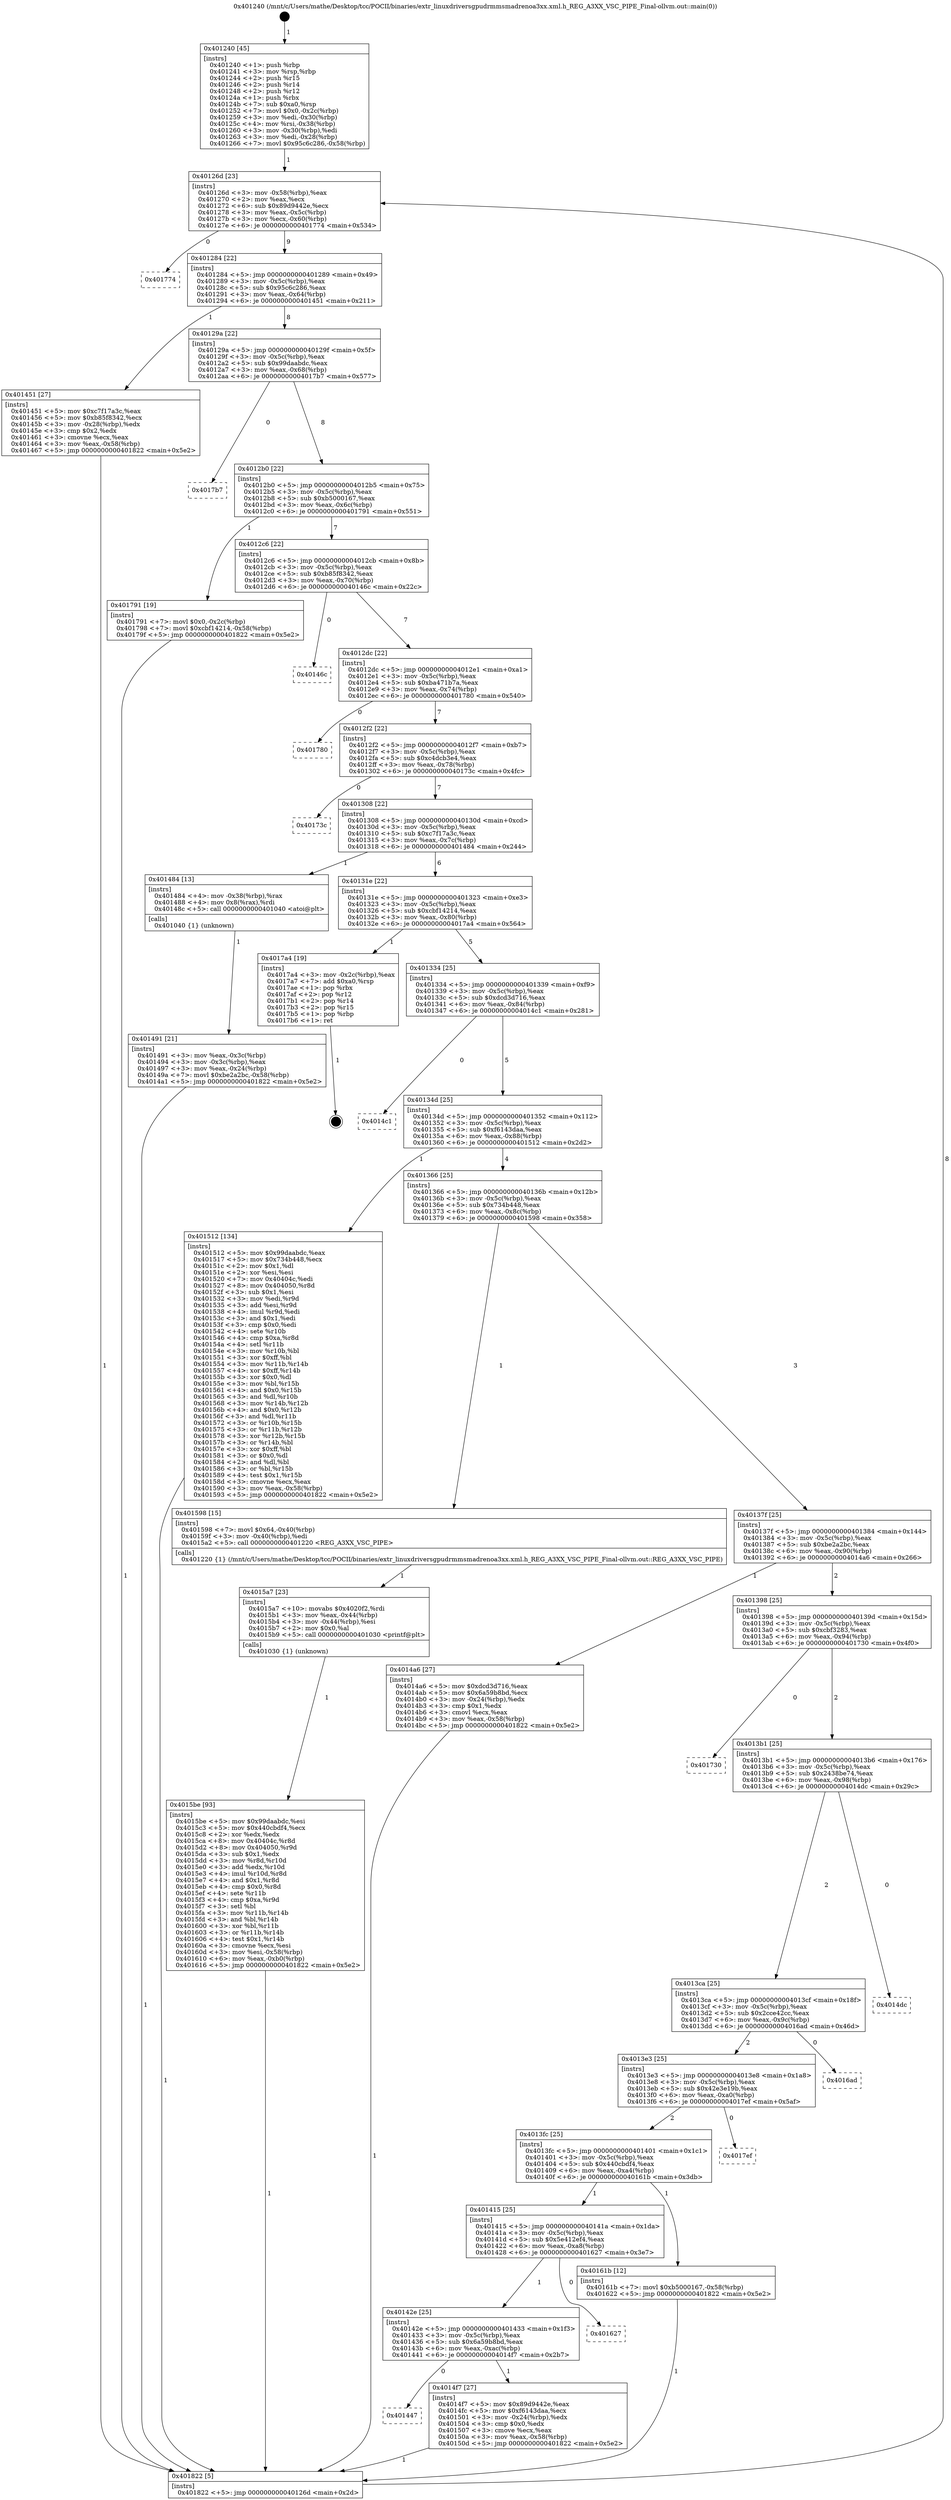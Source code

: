 digraph "0x401240" {
  label = "0x401240 (/mnt/c/Users/mathe/Desktop/tcc/POCII/binaries/extr_linuxdriversgpudrmmsmadrenoa3xx.xml.h_REG_A3XX_VSC_PIPE_Final-ollvm.out::main(0))"
  labelloc = "t"
  node[shape=record]

  Entry [label="",width=0.3,height=0.3,shape=circle,fillcolor=black,style=filled]
  "0x40126d" [label="{
     0x40126d [23]\l
     | [instrs]\l
     &nbsp;&nbsp;0x40126d \<+3\>: mov -0x58(%rbp),%eax\l
     &nbsp;&nbsp;0x401270 \<+2\>: mov %eax,%ecx\l
     &nbsp;&nbsp;0x401272 \<+6\>: sub $0x89d9442e,%ecx\l
     &nbsp;&nbsp;0x401278 \<+3\>: mov %eax,-0x5c(%rbp)\l
     &nbsp;&nbsp;0x40127b \<+3\>: mov %ecx,-0x60(%rbp)\l
     &nbsp;&nbsp;0x40127e \<+6\>: je 0000000000401774 \<main+0x534\>\l
  }"]
  "0x401774" [label="{
     0x401774\l
  }", style=dashed]
  "0x401284" [label="{
     0x401284 [22]\l
     | [instrs]\l
     &nbsp;&nbsp;0x401284 \<+5\>: jmp 0000000000401289 \<main+0x49\>\l
     &nbsp;&nbsp;0x401289 \<+3\>: mov -0x5c(%rbp),%eax\l
     &nbsp;&nbsp;0x40128c \<+5\>: sub $0x95c6c286,%eax\l
     &nbsp;&nbsp;0x401291 \<+3\>: mov %eax,-0x64(%rbp)\l
     &nbsp;&nbsp;0x401294 \<+6\>: je 0000000000401451 \<main+0x211\>\l
  }"]
  Exit [label="",width=0.3,height=0.3,shape=circle,fillcolor=black,style=filled,peripheries=2]
  "0x401451" [label="{
     0x401451 [27]\l
     | [instrs]\l
     &nbsp;&nbsp;0x401451 \<+5\>: mov $0xc7f17a3c,%eax\l
     &nbsp;&nbsp;0x401456 \<+5\>: mov $0xb85f8342,%ecx\l
     &nbsp;&nbsp;0x40145b \<+3\>: mov -0x28(%rbp),%edx\l
     &nbsp;&nbsp;0x40145e \<+3\>: cmp $0x2,%edx\l
     &nbsp;&nbsp;0x401461 \<+3\>: cmovne %ecx,%eax\l
     &nbsp;&nbsp;0x401464 \<+3\>: mov %eax,-0x58(%rbp)\l
     &nbsp;&nbsp;0x401467 \<+5\>: jmp 0000000000401822 \<main+0x5e2\>\l
  }"]
  "0x40129a" [label="{
     0x40129a [22]\l
     | [instrs]\l
     &nbsp;&nbsp;0x40129a \<+5\>: jmp 000000000040129f \<main+0x5f\>\l
     &nbsp;&nbsp;0x40129f \<+3\>: mov -0x5c(%rbp),%eax\l
     &nbsp;&nbsp;0x4012a2 \<+5\>: sub $0x99daabdc,%eax\l
     &nbsp;&nbsp;0x4012a7 \<+3\>: mov %eax,-0x68(%rbp)\l
     &nbsp;&nbsp;0x4012aa \<+6\>: je 00000000004017b7 \<main+0x577\>\l
  }"]
  "0x401822" [label="{
     0x401822 [5]\l
     | [instrs]\l
     &nbsp;&nbsp;0x401822 \<+5\>: jmp 000000000040126d \<main+0x2d\>\l
  }"]
  "0x401240" [label="{
     0x401240 [45]\l
     | [instrs]\l
     &nbsp;&nbsp;0x401240 \<+1\>: push %rbp\l
     &nbsp;&nbsp;0x401241 \<+3\>: mov %rsp,%rbp\l
     &nbsp;&nbsp;0x401244 \<+2\>: push %r15\l
     &nbsp;&nbsp;0x401246 \<+2\>: push %r14\l
     &nbsp;&nbsp;0x401248 \<+2\>: push %r12\l
     &nbsp;&nbsp;0x40124a \<+1\>: push %rbx\l
     &nbsp;&nbsp;0x40124b \<+7\>: sub $0xa0,%rsp\l
     &nbsp;&nbsp;0x401252 \<+7\>: movl $0x0,-0x2c(%rbp)\l
     &nbsp;&nbsp;0x401259 \<+3\>: mov %edi,-0x30(%rbp)\l
     &nbsp;&nbsp;0x40125c \<+4\>: mov %rsi,-0x38(%rbp)\l
     &nbsp;&nbsp;0x401260 \<+3\>: mov -0x30(%rbp),%edi\l
     &nbsp;&nbsp;0x401263 \<+3\>: mov %edi,-0x28(%rbp)\l
     &nbsp;&nbsp;0x401266 \<+7\>: movl $0x95c6c286,-0x58(%rbp)\l
  }"]
  "0x4015be" [label="{
     0x4015be [93]\l
     | [instrs]\l
     &nbsp;&nbsp;0x4015be \<+5\>: mov $0x99daabdc,%esi\l
     &nbsp;&nbsp;0x4015c3 \<+5\>: mov $0x440cbdf4,%ecx\l
     &nbsp;&nbsp;0x4015c8 \<+2\>: xor %edx,%edx\l
     &nbsp;&nbsp;0x4015ca \<+8\>: mov 0x40404c,%r8d\l
     &nbsp;&nbsp;0x4015d2 \<+8\>: mov 0x404050,%r9d\l
     &nbsp;&nbsp;0x4015da \<+3\>: sub $0x1,%edx\l
     &nbsp;&nbsp;0x4015dd \<+3\>: mov %r8d,%r10d\l
     &nbsp;&nbsp;0x4015e0 \<+3\>: add %edx,%r10d\l
     &nbsp;&nbsp;0x4015e3 \<+4\>: imul %r10d,%r8d\l
     &nbsp;&nbsp;0x4015e7 \<+4\>: and $0x1,%r8d\l
     &nbsp;&nbsp;0x4015eb \<+4\>: cmp $0x0,%r8d\l
     &nbsp;&nbsp;0x4015ef \<+4\>: sete %r11b\l
     &nbsp;&nbsp;0x4015f3 \<+4\>: cmp $0xa,%r9d\l
     &nbsp;&nbsp;0x4015f7 \<+3\>: setl %bl\l
     &nbsp;&nbsp;0x4015fa \<+3\>: mov %r11b,%r14b\l
     &nbsp;&nbsp;0x4015fd \<+3\>: and %bl,%r14b\l
     &nbsp;&nbsp;0x401600 \<+3\>: xor %bl,%r11b\l
     &nbsp;&nbsp;0x401603 \<+3\>: or %r11b,%r14b\l
     &nbsp;&nbsp;0x401606 \<+4\>: test $0x1,%r14b\l
     &nbsp;&nbsp;0x40160a \<+3\>: cmovne %ecx,%esi\l
     &nbsp;&nbsp;0x40160d \<+3\>: mov %esi,-0x58(%rbp)\l
     &nbsp;&nbsp;0x401610 \<+6\>: mov %eax,-0xb0(%rbp)\l
     &nbsp;&nbsp;0x401616 \<+5\>: jmp 0000000000401822 \<main+0x5e2\>\l
  }"]
  "0x4017b7" [label="{
     0x4017b7\l
  }", style=dashed]
  "0x4012b0" [label="{
     0x4012b0 [22]\l
     | [instrs]\l
     &nbsp;&nbsp;0x4012b0 \<+5\>: jmp 00000000004012b5 \<main+0x75\>\l
     &nbsp;&nbsp;0x4012b5 \<+3\>: mov -0x5c(%rbp),%eax\l
     &nbsp;&nbsp;0x4012b8 \<+5\>: sub $0xb5000167,%eax\l
     &nbsp;&nbsp;0x4012bd \<+3\>: mov %eax,-0x6c(%rbp)\l
     &nbsp;&nbsp;0x4012c0 \<+6\>: je 0000000000401791 \<main+0x551\>\l
  }"]
  "0x4015a7" [label="{
     0x4015a7 [23]\l
     | [instrs]\l
     &nbsp;&nbsp;0x4015a7 \<+10\>: movabs $0x4020f2,%rdi\l
     &nbsp;&nbsp;0x4015b1 \<+3\>: mov %eax,-0x44(%rbp)\l
     &nbsp;&nbsp;0x4015b4 \<+3\>: mov -0x44(%rbp),%esi\l
     &nbsp;&nbsp;0x4015b7 \<+2\>: mov $0x0,%al\l
     &nbsp;&nbsp;0x4015b9 \<+5\>: call 0000000000401030 \<printf@plt\>\l
     | [calls]\l
     &nbsp;&nbsp;0x401030 \{1\} (unknown)\l
  }"]
  "0x401791" [label="{
     0x401791 [19]\l
     | [instrs]\l
     &nbsp;&nbsp;0x401791 \<+7\>: movl $0x0,-0x2c(%rbp)\l
     &nbsp;&nbsp;0x401798 \<+7\>: movl $0xcbf14214,-0x58(%rbp)\l
     &nbsp;&nbsp;0x40179f \<+5\>: jmp 0000000000401822 \<main+0x5e2\>\l
  }"]
  "0x4012c6" [label="{
     0x4012c6 [22]\l
     | [instrs]\l
     &nbsp;&nbsp;0x4012c6 \<+5\>: jmp 00000000004012cb \<main+0x8b\>\l
     &nbsp;&nbsp;0x4012cb \<+3\>: mov -0x5c(%rbp),%eax\l
     &nbsp;&nbsp;0x4012ce \<+5\>: sub $0xb85f8342,%eax\l
     &nbsp;&nbsp;0x4012d3 \<+3\>: mov %eax,-0x70(%rbp)\l
     &nbsp;&nbsp;0x4012d6 \<+6\>: je 000000000040146c \<main+0x22c\>\l
  }"]
  "0x401447" [label="{
     0x401447\l
  }", style=dashed]
  "0x40146c" [label="{
     0x40146c\l
  }", style=dashed]
  "0x4012dc" [label="{
     0x4012dc [22]\l
     | [instrs]\l
     &nbsp;&nbsp;0x4012dc \<+5\>: jmp 00000000004012e1 \<main+0xa1\>\l
     &nbsp;&nbsp;0x4012e1 \<+3\>: mov -0x5c(%rbp),%eax\l
     &nbsp;&nbsp;0x4012e4 \<+5\>: sub $0xba471b7a,%eax\l
     &nbsp;&nbsp;0x4012e9 \<+3\>: mov %eax,-0x74(%rbp)\l
     &nbsp;&nbsp;0x4012ec \<+6\>: je 0000000000401780 \<main+0x540\>\l
  }"]
  "0x4014f7" [label="{
     0x4014f7 [27]\l
     | [instrs]\l
     &nbsp;&nbsp;0x4014f7 \<+5\>: mov $0x89d9442e,%eax\l
     &nbsp;&nbsp;0x4014fc \<+5\>: mov $0xf6143daa,%ecx\l
     &nbsp;&nbsp;0x401501 \<+3\>: mov -0x24(%rbp),%edx\l
     &nbsp;&nbsp;0x401504 \<+3\>: cmp $0x0,%edx\l
     &nbsp;&nbsp;0x401507 \<+3\>: cmove %ecx,%eax\l
     &nbsp;&nbsp;0x40150a \<+3\>: mov %eax,-0x58(%rbp)\l
     &nbsp;&nbsp;0x40150d \<+5\>: jmp 0000000000401822 \<main+0x5e2\>\l
  }"]
  "0x401780" [label="{
     0x401780\l
  }", style=dashed]
  "0x4012f2" [label="{
     0x4012f2 [22]\l
     | [instrs]\l
     &nbsp;&nbsp;0x4012f2 \<+5\>: jmp 00000000004012f7 \<main+0xb7\>\l
     &nbsp;&nbsp;0x4012f7 \<+3\>: mov -0x5c(%rbp),%eax\l
     &nbsp;&nbsp;0x4012fa \<+5\>: sub $0xc4dcb3e4,%eax\l
     &nbsp;&nbsp;0x4012ff \<+3\>: mov %eax,-0x78(%rbp)\l
     &nbsp;&nbsp;0x401302 \<+6\>: je 000000000040173c \<main+0x4fc\>\l
  }"]
  "0x40142e" [label="{
     0x40142e [25]\l
     | [instrs]\l
     &nbsp;&nbsp;0x40142e \<+5\>: jmp 0000000000401433 \<main+0x1f3\>\l
     &nbsp;&nbsp;0x401433 \<+3\>: mov -0x5c(%rbp),%eax\l
     &nbsp;&nbsp;0x401436 \<+5\>: sub $0x6a59b8bd,%eax\l
     &nbsp;&nbsp;0x40143b \<+6\>: mov %eax,-0xac(%rbp)\l
     &nbsp;&nbsp;0x401441 \<+6\>: je 00000000004014f7 \<main+0x2b7\>\l
  }"]
  "0x40173c" [label="{
     0x40173c\l
  }", style=dashed]
  "0x401308" [label="{
     0x401308 [22]\l
     | [instrs]\l
     &nbsp;&nbsp;0x401308 \<+5\>: jmp 000000000040130d \<main+0xcd\>\l
     &nbsp;&nbsp;0x40130d \<+3\>: mov -0x5c(%rbp),%eax\l
     &nbsp;&nbsp;0x401310 \<+5\>: sub $0xc7f17a3c,%eax\l
     &nbsp;&nbsp;0x401315 \<+3\>: mov %eax,-0x7c(%rbp)\l
     &nbsp;&nbsp;0x401318 \<+6\>: je 0000000000401484 \<main+0x244\>\l
  }"]
  "0x401627" [label="{
     0x401627\l
  }", style=dashed]
  "0x401484" [label="{
     0x401484 [13]\l
     | [instrs]\l
     &nbsp;&nbsp;0x401484 \<+4\>: mov -0x38(%rbp),%rax\l
     &nbsp;&nbsp;0x401488 \<+4\>: mov 0x8(%rax),%rdi\l
     &nbsp;&nbsp;0x40148c \<+5\>: call 0000000000401040 \<atoi@plt\>\l
     | [calls]\l
     &nbsp;&nbsp;0x401040 \{1\} (unknown)\l
  }"]
  "0x40131e" [label="{
     0x40131e [22]\l
     | [instrs]\l
     &nbsp;&nbsp;0x40131e \<+5\>: jmp 0000000000401323 \<main+0xe3\>\l
     &nbsp;&nbsp;0x401323 \<+3\>: mov -0x5c(%rbp),%eax\l
     &nbsp;&nbsp;0x401326 \<+5\>: sub $0xcbf14214,%eax\l
     &nbsp;&nbsp;0x40132b \<+3\>: mov %eax,-0x80(%rbp)\l
     &nbsp;&nbsp;0x40132e \<+6\>: je 00000000004017a4 \<main+0x564\>\l
  }"]
  "0x401491" [label="{
     0x401491 [21]\l
     | [instrs]\l
     &nbsp;&nbsp;0x401491 \<+3\>: mov %eax,-0x3c(%rbp)\l
     &nbsp;&nbsp;0x401494 \<+3\>: mov -0x3c(%rbp),%eax\l
     &nbsp;&nbsp;0x401497 \<+3\>: mov %eax,-0x24(%rbp)\l
     &nbsp;&nbsp;0x40149a \<+7\>: movl $0xbe2a2bc,-0x58(%rbp)\l
     &nbsp;&nbsp;0x4014a1 \<+5\>: jmp 0000000000401822 \<main+0x5e2\>\l
  }"]
  "0x401415" [label="{
     0x401415 [25]\l
     | [instrs]\l
     &nbsp;&nbsp;0x401415 \<+5\>: jmp 000000000040141a \<main+0x1da\>\l
     &nbsp;&nbsp;0x40141a \<+3\>: mov -0x5c(%rbp),%eax\l
     &nbsp;&nbsp;0x40141d \<+5\>: sub $0x5e412ef4,%eax\l
     &nbsp;&nbsp;0x401422 \<+6\>: mov %eax,-0xa8(%rbp)\l
     &nbsp;&nbsp;0x401428 \<+6\>: je 0000000000401627 \<main+0x3e7\>\l
  }"]
  "0x4017a4" [label="{
     0x4017a4 [19]\l
     | [instrs]\l
     &nbsp;&nbsp;0x4017a4 \<+3\>: mov -0x2c(%rbp),%eax\l
     &nbsp;&nbsp;0x4017a7 \<+7\>: add $0xa0,%rsp\l
     &nbsp;&nbsp;0x4017ae \<+1\>: pop %rbx\l
     &nbsp;&nbsp;0x4017af \<+2\>: pop %r12\l
     &nbsp;&nbsp;0x4017b1 \<+2\>: pop %r14\l
     &nbsp;&nbsp;0x4017b3 \<+2\>: pop %r15\l
     &nbsp;&nbsp;0x4017b5 \<+1\>: pop %rbp\l
     &nbsp;&nbsp;0x4017b6 \<+1\>: ret\l
  }"]
  "0x401334" [label="{
     0x401334 [25]\l
     | [instrs]\l
     &nbsp;&nbsp;0x401334 \<+5\>: jmp 0000000000401339 \<main+0xf9\>\l
     &nbsp;&nbsp;0x401339 \<+3\>: mov -0x5c(%rbp),%eax\l
     &nbsp;&nbsp;0x40133c \<+5\>: sub $0xdcd3d716,%eax\l
     &nbsp;&nbsp;0x401341 \<+6\>: mov %eax,-0x84(%rbp)\l
     &nbsp;&nbsp;0x401347 \<+6\>: je 00000000004014c1 \<main+0x281\>\l
  }"]
  "0x40161b" [label="{
     0x40161b [12]\l
     | [instrs]\l
     &nbsp;&nbsp;0x40161b \<+7\>: movl $0xb5000167,-0x58(%rbp)\l
     &nbsp;&nbsp;0x401622 \<+5\>: jmp 0000000000401822 \<main+0x5e2\>\l
  }"]
  "0x4014c1" [label="{
     0x4014c1\l
  }", style=dashed]
  "0x40134d" [label="{
     0x40134d [25]\l
     | [instrs]\l
     &nbsp;&nbsp;0x40134d \<+5\>: jmp 0000000000401352 \<main+0x112\>\l
     &nbsp;&nbsp;0x401352 \<+3\>: mov -0x5c(%rbp),%eax\l
     &nbsp;&nbsp;0x401355 \<+5\>: sub $0xf6143daa,%eax\l
     &nbsp;&nbsp;0x40135a \<+6\>: mov %eax,-0x88(%rbp)\l
     &nbsp;&nbsp;0x401360 \<+6\>: je 0000000000401512 \<main+0x2d2\>\l
  }"]
  "0x4013fc" [label="{
     0x4013fc [25]\l
     | [instrs]\l
     &nbsp;&nbsp;0x4013fc \<+5\>: jmp 0000000000401401 \<main+0x1c1\>\l
     &nbsp;&nbsp;0x401401 \<+3\>: mov -0x5c(%rbp),%eax\l
     &nbsp;&nbsp;0x401404 \<+5\>: sub $0x440cbdf4,%eax\l
     &nbsp;&nbsp;0x401409 \<+6\>: mov %eax,-0xa4(%rbp)\l
     &nbsp;&nbsp;0x40140f \<+6\>: je 000000000040161b \<main+0x3db\>\l
  }"]
  "0x401512" [label="{
     0x401512 [134]\l
     | [instrs]\l
     &nbsp;&nbsp;0x401512 \<+5\>: mov $0x99daabdc,%eax\l
     &nbsp;&nbsp;0x401517 \<+5\>: mov $0x734b448,%ecx\l
     &nbsp;&nbsp;0x40151c \<+2\>: mov $0x1,%dl\l
     &nbsp;&nbsp;0x40151e \<+2\>: xor %esi,%esi\l
     &nbsp;&nbsp;0x401520 \<+7\>: mov 0x40404c,%edi\l
     &nbsp;&nbsp;0x401527 \<+8\>: mov 0x404050,%r8d\l
     &nbsp;&nbsp;0x40152f \<+3\>: sub $0x1,%esi\l
     &nbsp;&nbsp;0x401532 \<+3\>: mov %edi,%r9d\l
     &nbsp;&nbsp;0x401535 \<+3\>: add %esi,%r9d\l
     &nbsp;&nbsp;0x401538 \<+4\>: imul %r9d,%edi\l
     &nbsp;&nbsp;0x40153c \<+3\>: and $0x1,%edi\l
     &nbsp;&nbsp;0x40153f \<+3\>: cmp $0x0,%edi\l
     &nbsp;&nbsp;0x401542 \<+4\>: sete %r10b\l
     &nbsp;&nbsp;0x401546 \<+4\>: cmp $0xa,%r8d\l
     &nbsp;&nbsp;0x40154a \<+4\>: setl %r11b\l
     &nbsp;&nbsp;0x40154e \<+3\>: mov %r10b,%bl\l
     &nbsp;&nbsp;0x401551 \<+3\>: xor $0xff,%bl\l
     &nbsp;&nbsp;0x401554 \<+3\>: mov %r11b,%r14b\l
     &nbsp;&nbsp;0x401557 \<+4\>: xor $0xff,%r14b\l
     &nbsp;&nbsp;0x40155b \<+3\>: xor $0x0,%dl\l
     &nbsp;&nbsp;0x40155e \<+3\>: mov %bl,%r15b\l
     &nbsp;&nbsp;0x401561 \<+4\>: and $0x0,%r15b\l
     &nbsp;&nbsp;0x401565 \<+3\>: and %dl,%r10b\l
     &nbsp;&nbsp;0x401568 \<+3\>: mov %r14b,%r12b\l
     &nbsp;&nbsp;0x40156b \<+4\>: and $0x0,%r12b\l
     &nbsp;&nbsp;0x40156f \<+3\>: and %dl,%r11b\l
     &nbsp;&nbsp;0x401572 \<+3\>: or %r10b,%r15b\l
     &nbsp;&nbsp;0x401575 \<+3\>: or %r11b,%r12b\l
     &nbsp;&nbsp;0x401578 \<+3\>: xor %r12b,%r15b\l
     &nbsp;&nbsp;0x40157b \<+3\>: or %r14b,%bl\l
     &nbsp;&nbsp;0x40157e \<+3\>: xor $0xff,%bl\l
     &nbsp;&nbsp;0x401581 \<+3\>: or $0x0,%dl\l
     &nbsp;&nbsp;0x401584 \<+2\>: and %dl,%bl\l
     &nbsp;&nbsp;0x401586 \<+3\>: or %bl,%r15b\l
     &nbsp;&nbsp;0x401589 \<+4\>: test $0x1,%r15b\l
     &nbsp;&nbsp;0x40158d \<+3\>: cmovne %ecx,%eax\l
     &nbsp;&nbsp;0x401590 \<+3\>: mov %eax,-0x58(%rbp)\l
     &nbsp;&nbsp;0x401593 \<+5\>: jmp 0000000000401822 \<main+0x5e2\>\l
  }"]
  "0x401366" [label="{
     0x401366 [25]\l
     | [instrs]\l
     &nbsp;&nbsp;0x401366 \<+5\>: jmp 000000000040136b \<main+0x12b\>\l
     &nbsp;&nbsp;0x40136b \<+3\>: mov -0x5c(%rbp),%eax\l
     &nbsp;&nbsp;0x40136e \<+5\>: sub $0x734b448,%eax\l
     &nbsp;&nbsp;0x401373 \<+6\>: mov %eax,-0x8c(%rbp)\l
     &nbsp;&nbsp;0x401379 \<+6\>: je 0000000000401598 \<main+0x358\>\l
  }"]
  "0x4017ef" [label="{
     0x4017ef\l
  }", style=dashed]
  "0x401598" [label="{
     0x401598 [15]\l
     | [instrs]\l
     &nbsp;&nbsp;0x401598 \<+7\>: movl $0x64,-0x40(%rbp)\l
     &nbsp;&nbsp;0x40159f \<+3\>: mov -0x40(%rbp),%edi\l
     &nbsp;&nbsp;0x4015a2 \<+5\>: call 0000000000401220 \<REG_A3XX_VSC_PIPE\>\l
     | [calls]\l
     &nbsp;&nbsp;0x401220 \{1\} (/mnt/c/Users/mathe/Desktop/tcc/POCII/binaries/extr_linuxdriversgpudrmmsmadrenoa3xx.xml.h_REG_A3XX_VSC_PIPE_Final-ollvm.out::REG_A3XX_VSC_PIPE)\l
  }"]
  "0x40137f" [label="{
     0x40137f [25]\l
     | [instrs]\l
     &nbsp;&nbsp;0x40137f \<+5\>: jmp 0000000000401384 \<main+0x144\>\l
     &nbsp;&nbsp;0x401384 \<+3\>: mov -0x5c(%rbp),%eax\l
     &nbsp;&nbsp;0x401387 \<+5\>: sub $0xbe2a2bc,%eax\l
     &nbsp;&nbsp;0x40138c \<+6\>: mov %eax,-0x90(%rbp)\l
     &nbsp;&nbsp;0x401392 \<+6\>: je 00000000004014a6 \<main+0x266\>\l
  }"]
  "0x4013e3" [label="{
     0x4013e3 [25]\l
     | [instrs]\l
     &nbsp;&nbsp;0x4013e3 \<+5\>: jmp 00000000004013e8 \<main+0x1a8\>\l
     &nbsp;&nbsp;0x4013e8 \<+3\>: mov -0x5c(%rbp),%eax\l
     &nbsp;&nbsp;0x4013eb \<+5\>: sub $0x42e3e19b,%eax\l
     &nbsp;&nbsp;0x4013f0 \<+6\>: mov %eax,-0xa0(%rbp)\l
     &nbsp;&nbsp;0x4013f6 \<+6\>: je 00000000004017ef \<main+0x5af\>\l
  }"]
  "0x4014a6" [label="{
     0x4014a6 [27]\l
     | [instrs]\l
     &nbsp;&nbsp;0x4014a6 \<+5\>: mov $0xdcd3d716,%eax\l
     &nbsp;&nbsp;0x4014ab \<+5\>: mov $0x6a59b8bd,%ecx\l
     &nbsp;&nbsp;0x4014b0 \<+3\>: mov -0x24(%rbp),%edx\l
     &nbsp;&nbsp;0x4014b3 \<+3\>: cmp $0x1,%edx\l
     &nbsp;&nbsp;0x4014b6 \<+3\>: cmovl %ecx,%eax\l
     &nbsp;&nbsp;0x4014b9 \<+3\>: mov %eax,-0x58(%rbp)\l
     &nbsp;&nbsp;0x4014bc \<+5\>: jmp 0000000000401822 \<main+0x5e2\>\l
  }"]
  "0x401398" [label="{
     0x401398 [25]\l
     | [instrs]\l
     &nbsp;&nbsp;0x401398 \<+5\>: jmp 000000000040139d \<main+0x15d\>\l
     &nbsp;&nbsp;0x40139d \<+3\>: mov -0x5c(%rbp),%eax\l
     &nbsp;&nbsp;0x4013a0 \<+5\>: sub $0xcbf3283,%eax\l
     &nbsp;&nbsp;0x4013a5 \<+6\>: mov %eax,-0x94(%rbp)\l
     &nbsp;&nbsp;0x4013ab \<+6\>: je 0000000000401730 \<main+0x4f0\>\l
  }"]
  "0x4016ad" [label="{
     0x4016ad\l
  }", style=dashed]
  "0x401730" [label="{
     0x401730\l
  }", style=dashed]
  "0x4013b1" [label="{
     0x4013b1 [25]\l
     | [instrs]\l
     &nbsp;&nbsp;0x4013b1 \<+5\>: jmp 00000000004013b6 \<main+0x176\>\l
     &nbsp;&nbsp;0x4013b6 \<+3\>: mov -0x5c(%rbp),%eax\l
     &nbsp;&nbsp;0x4013b9 \<+5\>: sub $0x2438be74,%eax\l
     &nbsp;&nbsp;0x4013be \<+6\>: mov %eax,-0x98(%rbp)\l
     &nbsp;&nbsp;0x4013c4 \<+6\>: je 00000000004014dc \<main+0x29c\>\l
  }"]
  "0x4013ca" [label="{
     0x4013ca [25]\l
     | [instrs]\l
     &nbsp;&nbsp;0x4013ca \<+5\>: jmp 00000000004013cf \<main+0x18f\>\l
     &nbsp;&nbsp;0x4013cf \<+3\>: mov -0x5c(%rbp),%eax\l
     &nbsp;&nbsp;0x4013d2 \<+5\>: sub $0x2cce42cc,%eax\l
     &nbsp;&nbsp;0x4013d7 \<+6\>: mov %eax,-0x9c(%rbp)\l
     &nbsp;&nbsp;0x4013dd \<+6\>: je 00000000004016ad \<main+0x46d\>\l
  }"]
  "0x4014dc" [label="{
     0x4014dc\l
  }", style=dashed]
  Entry -> "0x401240" [label=" 1"]
  "0x40126d" -> "0x401774" [label=" 0"]
  "0x40126d" -> "0x401284" [label=" 9"]
  "0x4017a4" -> Exit [label=" 1"]
  "0x401284" -> "0x401451" [label=" 1"]
  "0x401284" -> "0x40129a" [label=" 8"]
  "0x401451" -> "0x401822" [label=" 1"]
  "0x401240" -> "0x40126d" [label=" 1"]
  "0x401822" -> "0x40126d" [label=" 8"]
  "0x401791" -> "0x401822" [label=" 1"]
  "0x40129a" -> "0x4017b7" [label=" 0"]
  "0x40129a" -> "0x4012b0" [label=" 8"]
  "0x40161b" -> "0x401822" [label=" 1"]
  "0x4012b0" -> "0x401791" [label=" 1"]
  "0x4012b0" -> "0x4012c6" [label=" 7"]
  "0x4015be" -> "0x401822" [label=" 1"]
  "0x4012c6" -> "0x40146c" [label=" 0"]
  "0x4012c6" -> "0x4012dc" [label=" 7"]
  "0x4015a7" -> "0x4015be" [label=" 1"]
  "0x4012dc" -> "0x401780" [label=" 0"]
  "0x4012dc" -> "0x4012f2" [label=" 7"]
  "0x401598" -> "0x4015a7" [label=" 1"]
  "0x4012f2" -> "0x40173c" [label=" 0"]
  "0x4012f2" -> "0x401308" [label=" 7"]
  "0x4014f7" -> "0x401822" [label=" 1"]
  "0x401308" -> "0x401484" [label=" 1"]
  "0x401308" -> "0x40131e" [label=" 6"]
  "0x401484" -> "0x401491" [label=" 1"]
  "0x401491" -> "0x401822" [label=" 1"]
  "0x40142e" -> "0x401447" [label=" 0"]
  "0x40131e" -> "0x4017a4" [label=" 1"]
  "0x40131e" -> "0x401334" [label=" 5"]
  "0x401512" -> "0x401822" [label=" 1"]
  "0x401334" -> "0x4014c1" [label=" 0"]
  "0x401334" -> "0x40134d" [label=" 5"]
  "0x401415" -> "0x40142e" [label=" 1"]
  "0x40134d" -> "0x401512" [label=" 1"]
  "0x40134d" -> "0x401366" [label=" 4"]
  "0x40142e" -> "0x4014f7" [label=" 1"]
  "0x401366" -> "0x401598" [label=" 1"]
  "0x401366" -> "0x40137f" [label=" 3"]
  "0x4013fc" -> "0x401415" [label=" 1"]
  "0x40137f" -> "0x4014a6" [label=" 1"]
  "0x40137f" -> "0x401398" [label=" 2"]
  "0x4014a6" -> "0x401822" [label=" 1"]
  "0x401415" -> "0x401627" [label=" 0"]
  "0x401398" -> "0x401730" [label=" 0"]
  "0x401398" -> "0x4013b1" [label=" 2"]
  "0x4013e3" -> "0x4013fc" [label=" 2"]
  "0x4013b1" -> "0x4014dc" [label=" 0"]
  "0x4013b1" -> "0x4013ca" [label=" 2"]
  "0x4013e3" -> "0x4017ef" [label=" 0"]
  "0x4013ca" -> "0x4016ad" [label=" 0"]
  "0x4013ca" -> "0x4013e3" [label=" 2"]
  "0x4013fc" -> "0x40161b" [label=" 1"]
}
